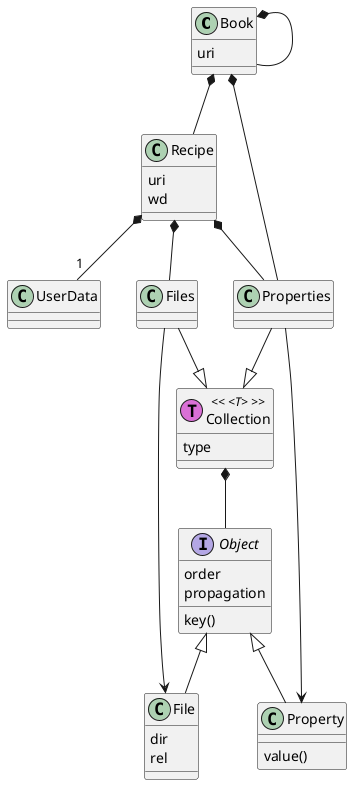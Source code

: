 @startuml
class Book
class Recipe
class UserData
class Collection  << (T, orchid) <T> >>
class Properties 
class Files
Interface Object
class Property
class File

Properties --|> Collection
Files --|> Collection


Book *-- Book
Book *-- Recipe
Book *-- Properties
Book : uri

Recipe *-- Properties
Recipe *-- Files
Recipe *-- "1" UserData
Recipe : uri
Recipe : wd

Collection *-- Object
Collection : type

Object : key()
Object : order
Object : propagation
Object <|-- Property
Object <|-- File


Properties --> Property
Property : value()

Files --> File
File : dir
File : rel
@enduml
